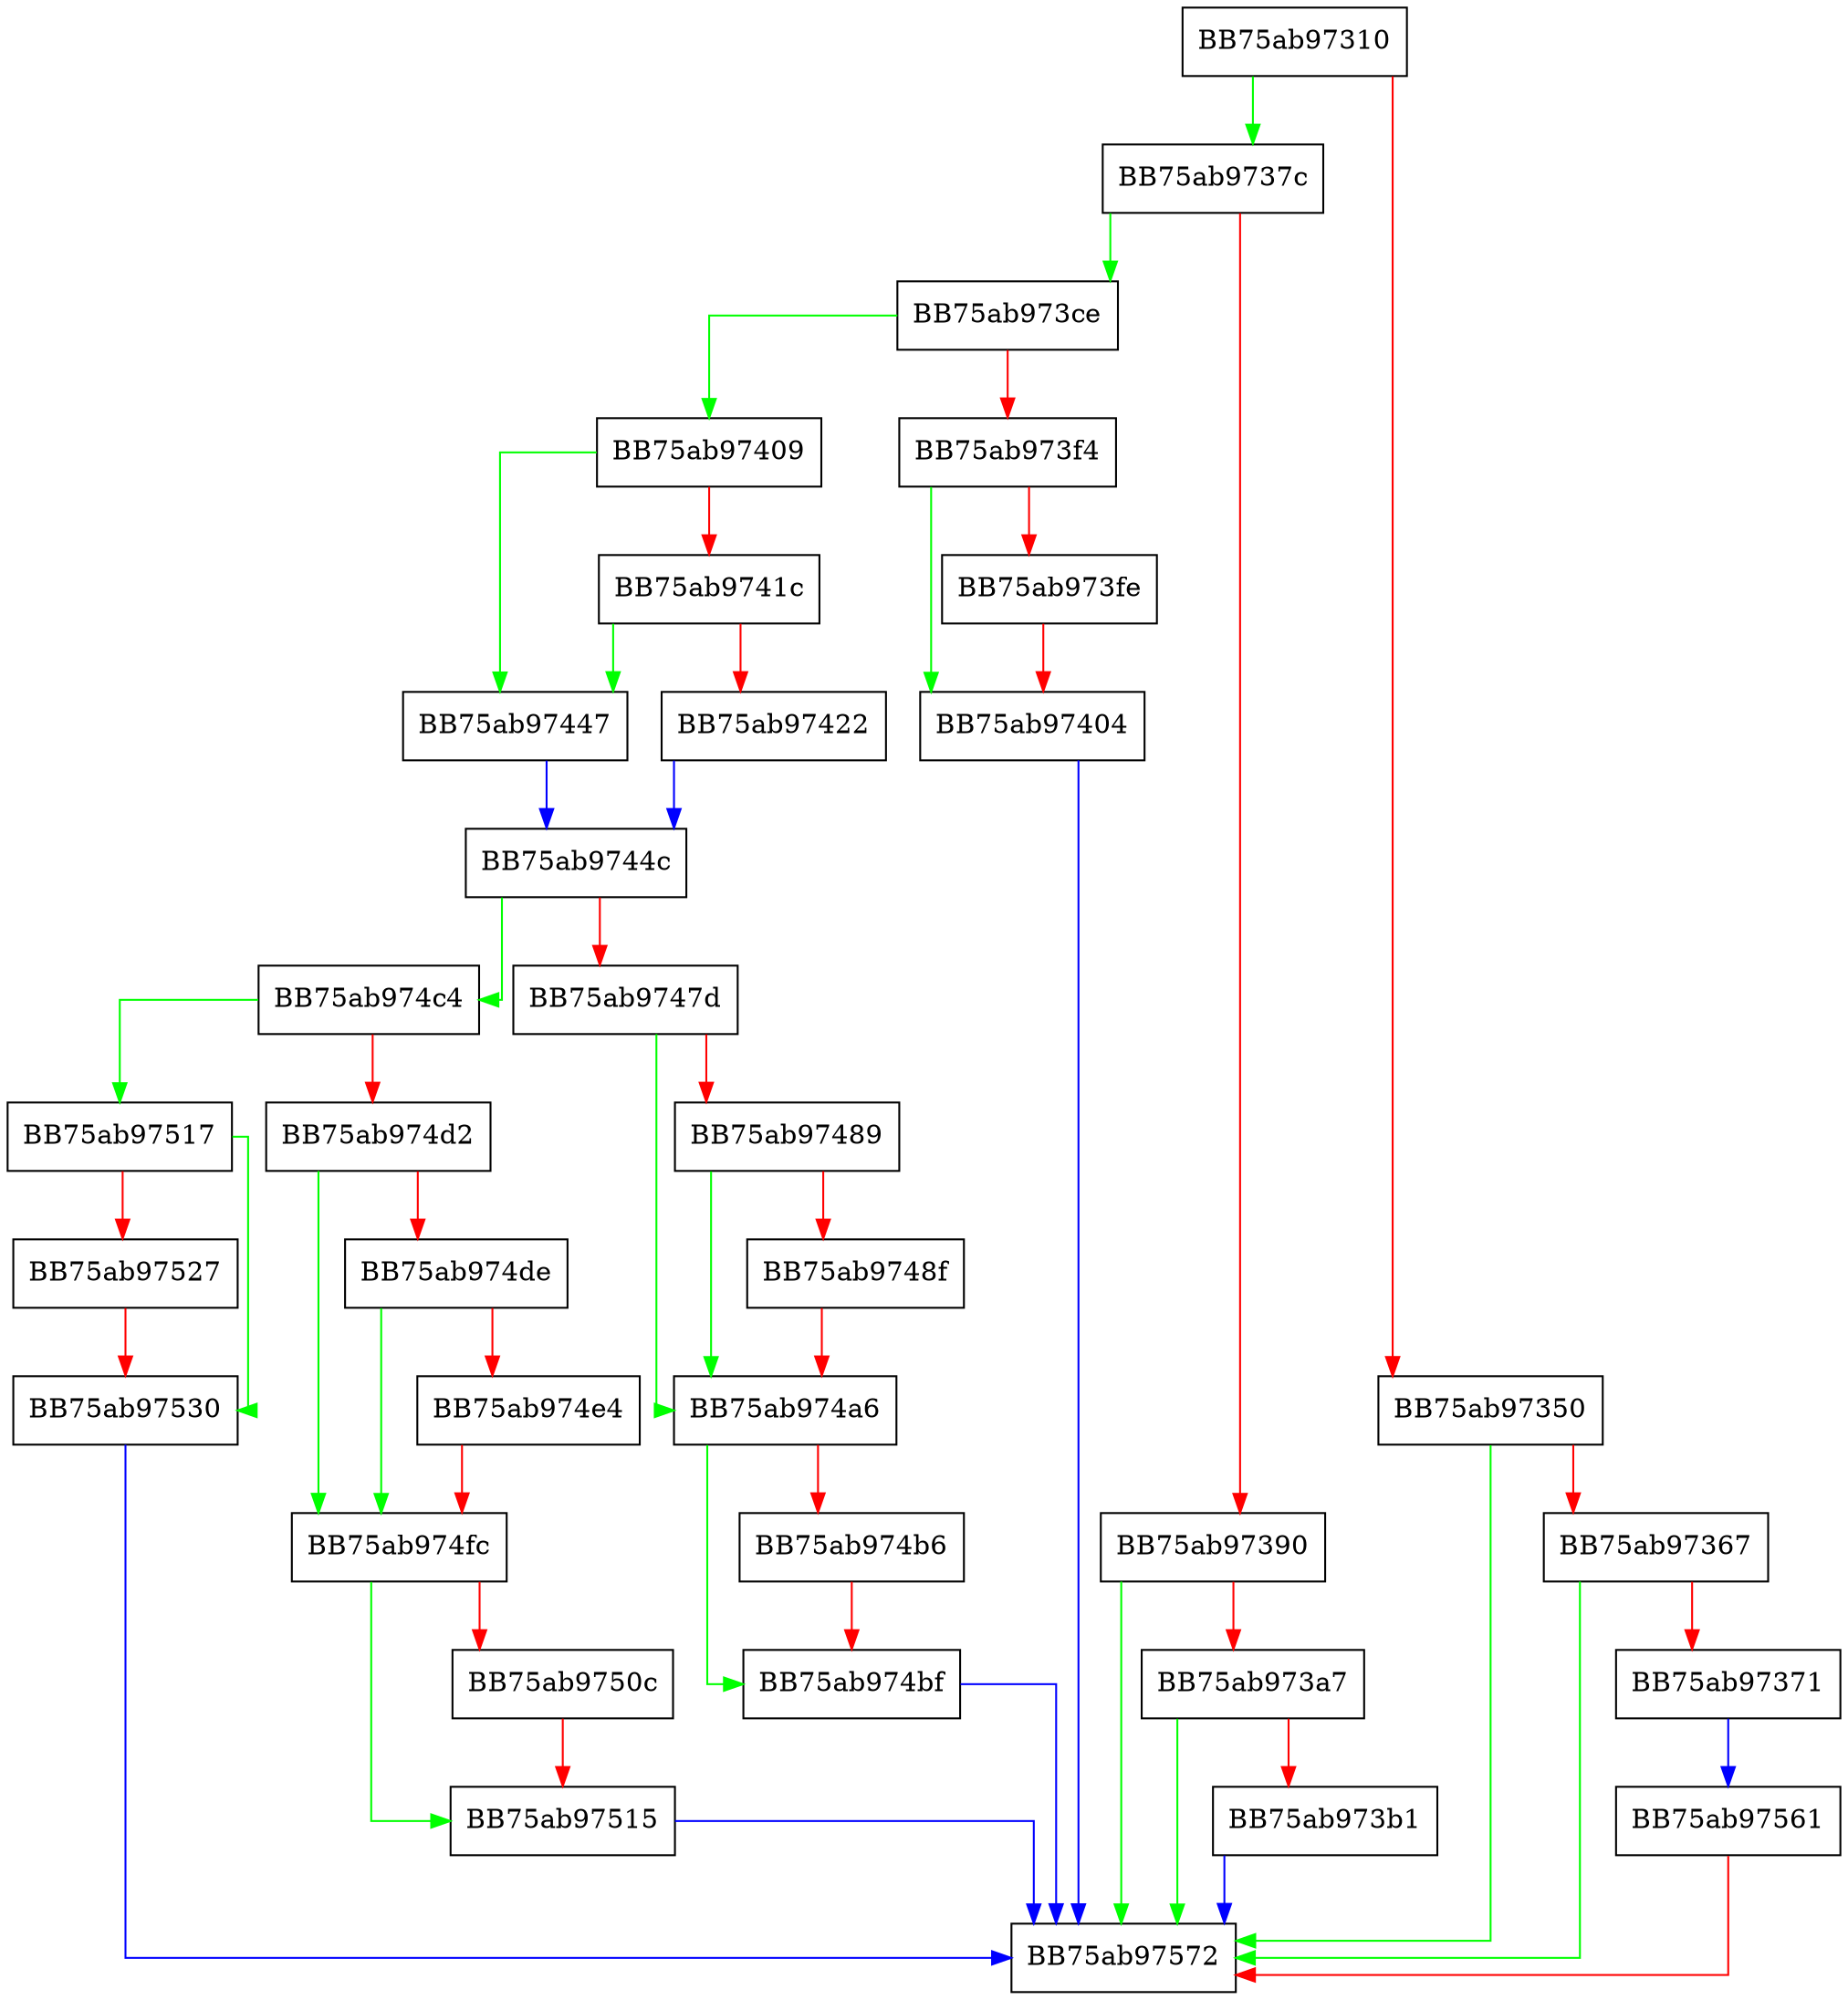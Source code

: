 digraph SendLowfiEventToBm {
  node [shape="box"];
  graph [splines=ortho];
  BB75ab97310 -> BB75ab9737c [color="green"];
  BB75ab97310 -> BB75ab97350 [color="red"];
  BB75ab97350 -> BB75ab97572 [color="green"];
  BB75ab97350 -> BB75ab97367 [color="red"];
  BB75ab97367 -> BB75ab97572 [color="green"];
  BB75ab97367 -> BB75ab97371 [color="red"];
  BB75ab97371 -> BB75ab97561 [color="blue"];
  BB75ab9737c -> BB75ab973ce [color="green"];
  BB75ab9737c -> BB75ab97390 [color="red"];
  BB75ab97390 -> BB75ab97572 [color="green"];
  BB75ab97390 -> BB75ab973a7 [color="red"];
  BB75ab973a7 -> BB75ab97572 [color="green"];
  BB75ab973a7 -> BB75ab973b1 [color="red"];
  BB75ab973b1 -> BB75ab97572 [color="blue"];
  BB75ab973ce -> BB75ab97409 [color="green"];
  BB75ab973ce -> BB75ab973f4 [color="red"];
  BB75ab973f4 -> BB75ab97404 [color="green"];
  BB75ab973f4 -> BB75ab973fe [color="red"];
  BB75ab973fe -> BB75ab97404 [color="red"];
  BB75ab97404 -> BB75ab97572 [color="blue"];
  BB75ab97409 -> BB75ab97447 [color="green"];
  BB75ab97409 -> BB75ab9741c [color="red"];
  BB75ab9741c -> BB75ab97447 [color="green"];
  BB75ab9741c -> BB75ab97422 [color="red"];
  BB75ab97422 -> BB75ab9744c [color="blue"];
  BB75ab97447 -> BB75ab9744c [color="blue"];
  BB75ab9744c -> BB75ab974c4 [color="green"];
  BB75ab9744c -> BB75ab9747d [color="red"];
  BB75ab9747d -> BB75ab974a6 [color="green"];
  BB75ab9747d -> BB75ab97489 [color="red"];
  BB75ab97489 -> BB75ab974a6 [color="green"];
  BB75ab97489 -> BB75ab9748f [color="red"];
  BB75ab9748f -> BB75ab974a6 [color="red"];
  BB75ab974a6 -> BB75ab974bf [color="green"];
  BB75ab974a6 -> BB75ab974b6 [color="red"];
  BB75ab974b6 -> BB75ab974bf [color="red"];
  BB75ab974bf -> BB75ab97572 [color="blue"];
  BB75ab974c4 -> BB75ab97517 [color="green"];
  BB75ab974c4 -> BB75ab974d2 [color="red"];
  BB75ab974d2 -> BB75ab974fc [color="green"];
  BB75ab974d2 -> BB75ab974de [color="red"];
  BB75ab974de -> BB75ab974fc [color="green"];
  BB75ab974de -> BB75ab974e4 [color="red"];
  BB75ab974e4 -> BB75ab974fc [color="red"];
  BB75ab974fc -> BB75ab97515 [color="green"];
  BB75ab974fc -> BB75ab9750c [color="red"];
  BB75ab9750c -> BB75ab97515 [color="red"];
  BB75ab97515 -> BB75ab97572 [color="blue"];
  BB75ab97517 -> BB75ab97530 [color="green"];
  BB75ab97517 -> BB75ab97527 [color="red"];
  BB75ab97527 -> BB75ab97530 [color="red"];
  BB75ab97530 -> BB75ab97572 [color="blue"];
  BB75ab97561 -> BB75ab97572 [color="red"];
}